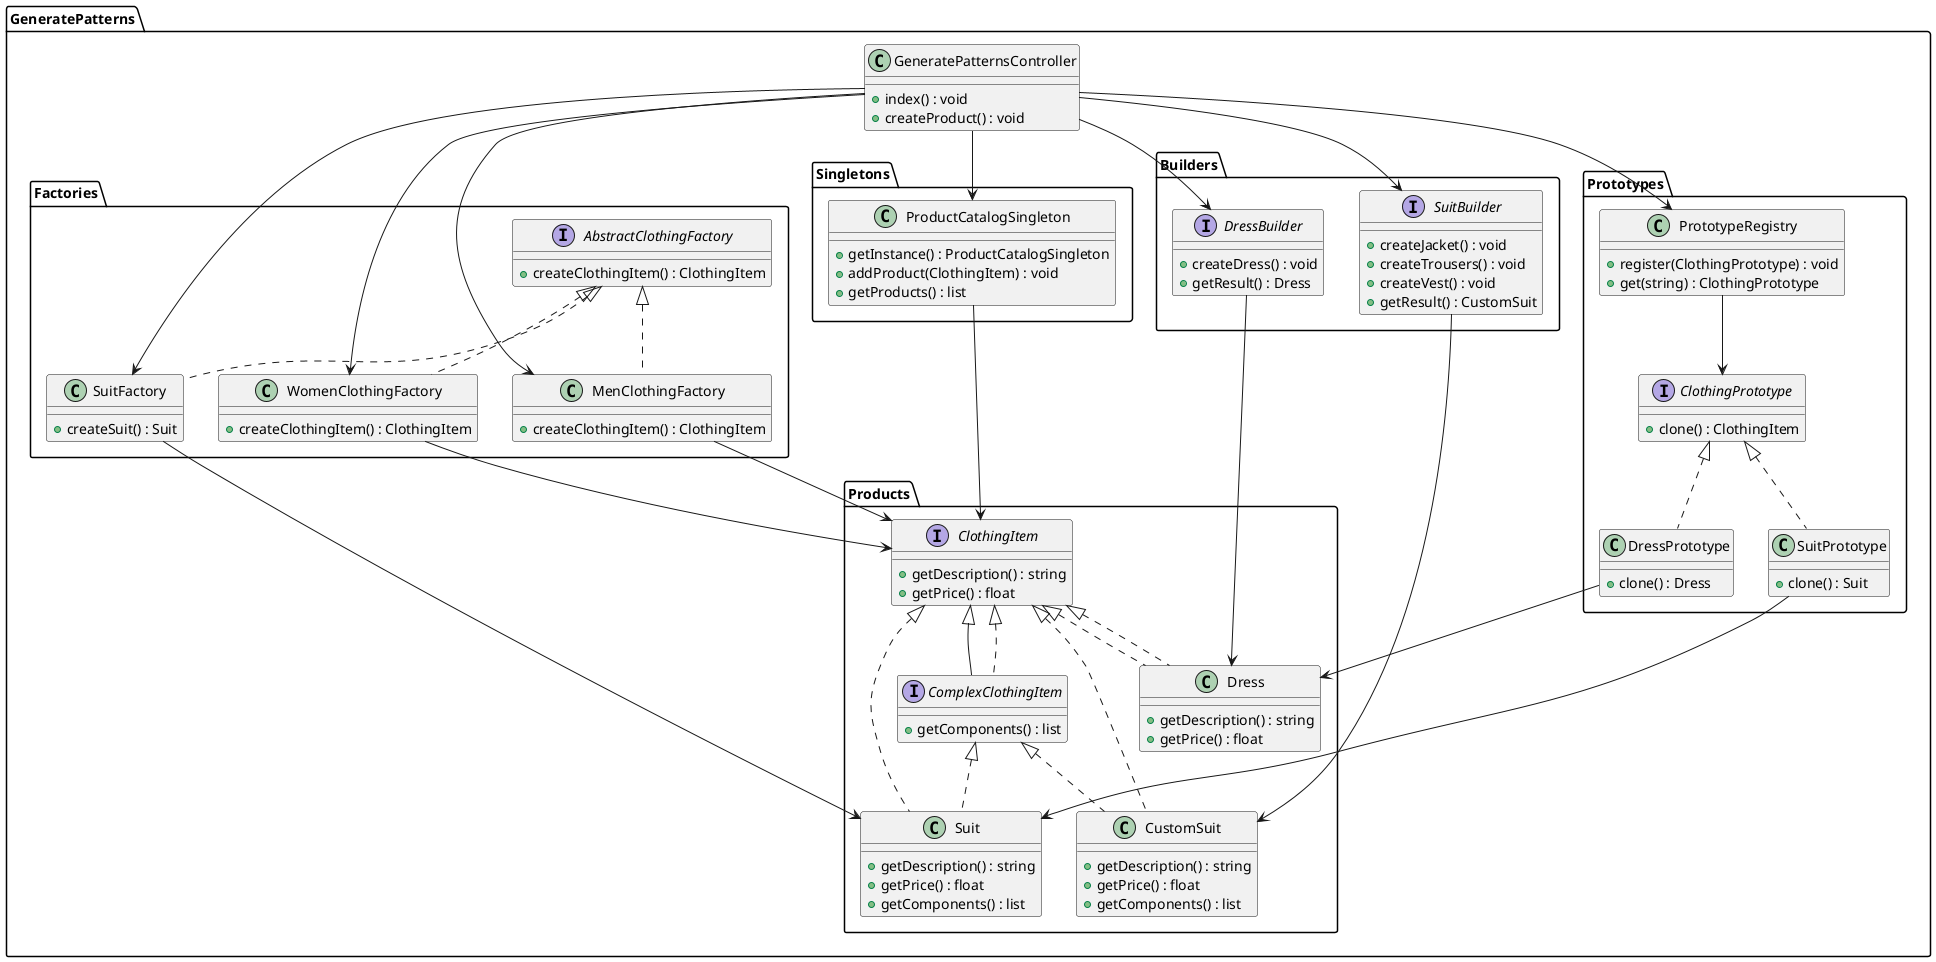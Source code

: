 @startuml
!define AbstractFactory interface
!define Builder interface
!define Singleton class
!define Prototype interface

package GeneratePatterns {

  package Factories {
    AbstractFactory AbstractClothingFactory {
      + createClothingItem() : ClothingItem
    }

    class MenClothingFactory {
      + createClothingItem() : ClothingItem
    }

    class WomenClothingFactory {
      + createClothingItem() : ClothingItem
    }

    class SuitFactory {
      + createSuit() : Suit
    }

    AbstractClothingFactory <|.. MenClothingFactory
    AbstractClothingFactory <|.. WomenClothingFactory
    AbstractClothingFactory <|.. SuitFactory
  }

  package Builders {
    Builder SuitBuilder {
      + createJacket() : void
      + createTrousers() : void
      + createVest() : void
      + getResult() : CustomSuit
    }

    Builder DressBuilder {
      + createDress() : void
      + getResult() : Dress
    }
  }

  package Products {
    interface ClothingItem {
      + getDescription() : string
      + getPrice() : float
    }

    interface ComplexClothingItem extends ClothingItem {
      + getComponents() : list
    }

    class Suit implements ComplexClothingItem {
      + getDescription() : string
      + getPrice() : float
      + getComponents() : list
    }

    class Dress implements ClothingItem {
      + getDescription() : string
      + getPrice() : float
    }

    class CustomSuit implements ComplexClothingItem {
      + getDescription() : string
      + getPrice() : float
      + getComponents() : list
    }

    ClothingItem <|.. ComplexClothingItem
    ClothingItem <|.. Suit
    ClothingItem <|.. Dress
    ClothingItem <|.. CustomSuit
  }

  package Prototypes {
    Prototype ClothingPrototype {
      + clone() : ClothingItem
    }

    class SuitPrototype {
      + clone() : Suit
    }

    class DressPrototype {
      + clone() : Dress
    }

    class PrototypeRegistry {
      + register(ClothingPrototype) : void
      + get(string) : ClothingPrototype
    }

    ClothingPrototype <|.. SuitPrototype
    ClothingPrototype <|.. DressPrototype
  }

  package Singletons {
    Singleton ProductCatalogSingleton {
      + getInstance() : ProductCatalogSingleton
      + addProduct(ClothingItem) : void
      + getProducts() : list
    }
  }

  class GeneratePatternsController {
    + index() : void
    + createProduct() : void
  }

  GeneratePatternsController --> MenClothingFactory
  GeneratePatternsController --> WomenClothingFactory
  GeneratePatternsController --> SuitFactory
  GeneratePatternsController --> SuitBuilder
  GeneratePatternsController --> DressBuilder
  GeneratePatternsController --> ProductCatalogSingleton
  GeneratePatternsController --> PrototypeRegistry


  SuitFactory --> Suit
  MenClothingFactory --> ClothingItem
  WomenClothingFactory --> ClothingItem
  SuitBuilder --> CustomSuit
  DressBuilder --> Dress
  SuitPrototype --> Suit
  DressPrototype --> Dress
  ProductCatalogSingleton --> ClothingItem
  PrototypeRegistry --> ClothingPrototype
}
@enduml
